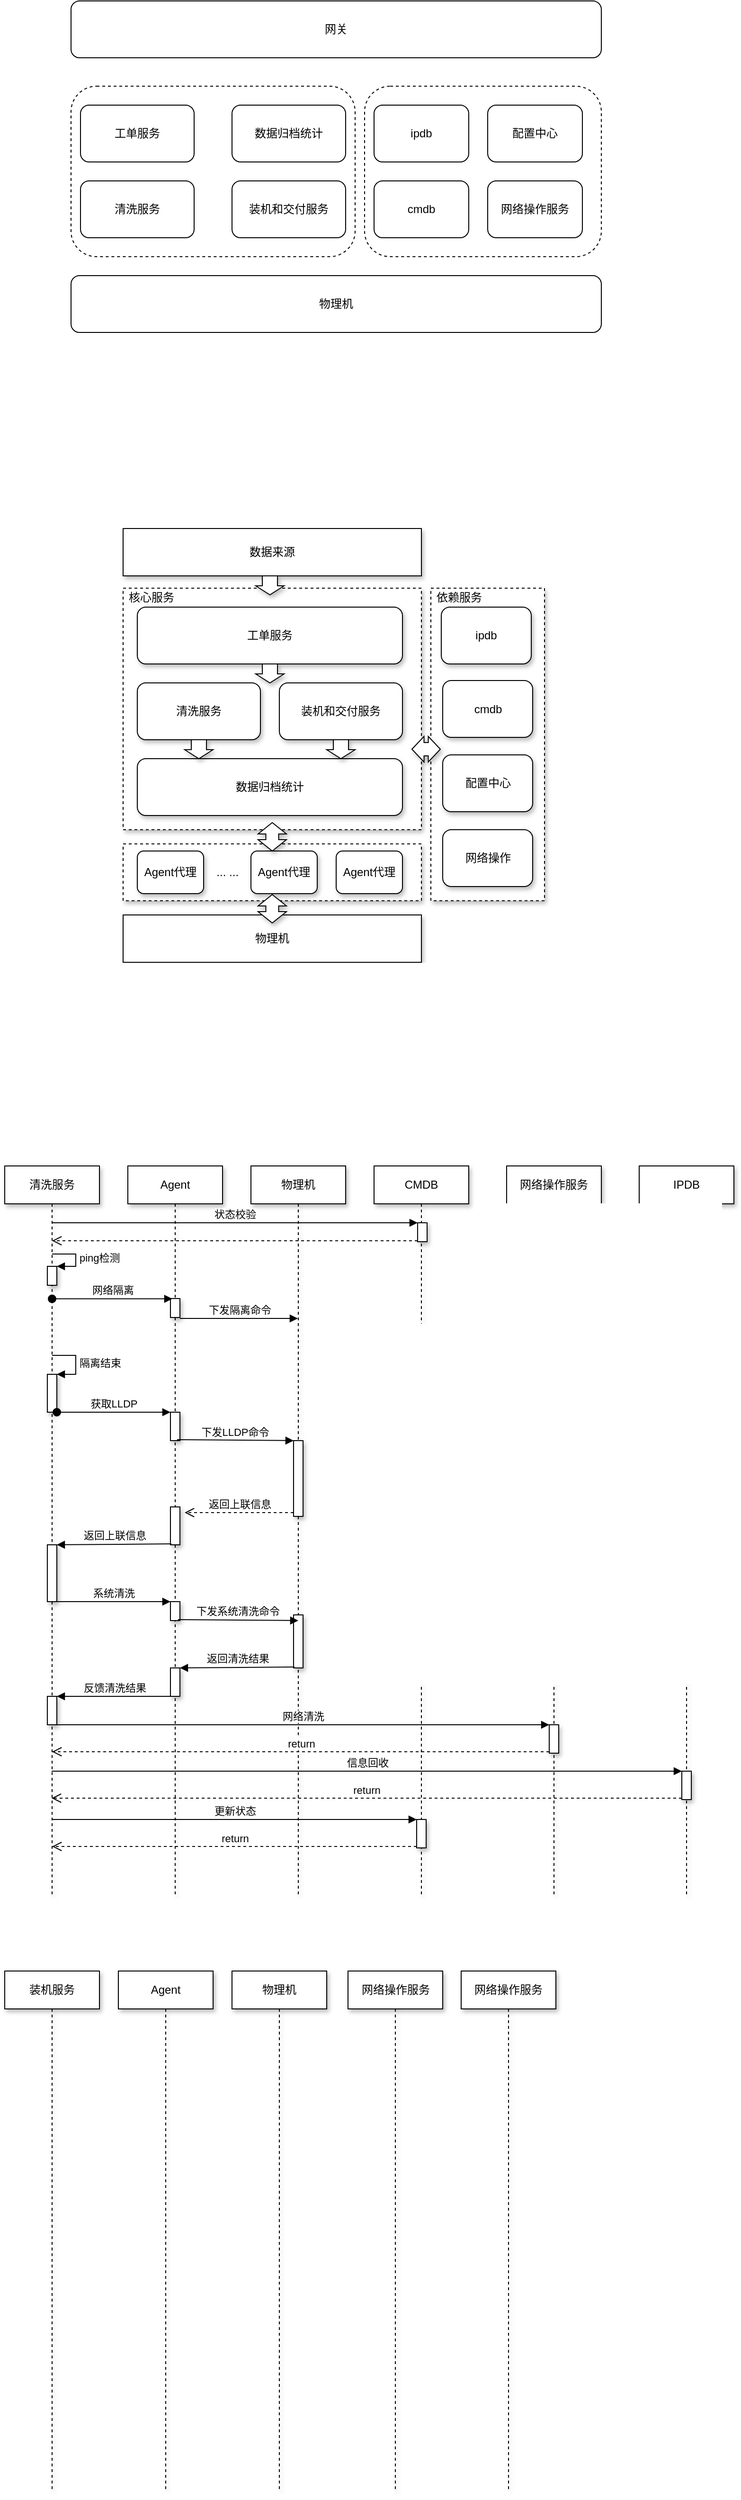<mxfile version="13.9.9" type="github">
  <diagram id="9rVEzW-SpP6ngm7IihFd" name="Page-1">
    <mxGraphModel dx="1106" dy="653" grid="1" gridSize="10" guides="1" tooltips="1" connect="1" arrows="1" fold="1" page="1" pageScale="1" pageWidth="827" pageHeight="1169" math="0" shadow="0">
      <root>
        <mxCell id="0" />
        <mxCell id="1" parent="0" />
        <mxCell id="4aAt2hUYj4eTFFzre9AV-24" value="&amp;nbsp; &amp;nbsp; &amp;nbsp; &amp;nbsp; &amp;nbsp; &amp;nbsp; &amp;nbsp; &amp;nbsp; &amp;nbsp; &amp;nbsp; &amp;nbsp; &amp;nbsp; &amp;nbsp; &amp;nbsp; &amp;nbsp;... ..." style="rounded=0;whiteSpace=wrap;html=1;dashed=1;align=left;strokeWidth=1;shadow=1;sketch=0;" parent="1" vertex="1">
          <mxGeometry x="165" y="940" width="315" height="60" as="geometry" />
        </mxCell>
        <mxCell id="4aAt2hUYj4eTFFzre9AV-23" value="" style="rounded=0;whiteSpace=wrap;html=1;dashed=1;strokeWidth=1;shadow=1;sketch=0;" parent="1" vertex="1">
          <mxGeometry x="165" y="670" width="315" height="255" as="geometry" />
        </mxCell>
        <mxCell id="4aAt2hUYj4eTFFzre9AV-15" value="" style="rounded=1;whiteSpace=wrap;html=1;align=left;dashed=1;" parent="1" vertex="1">
          <mxGeometry x="110" y="140" width="300" height="180" as="geometry" />
        </mxCell>
        <mxCell id="4aAt2hUYj4eTFFzre9AV-14" value="" style="rounded=1;whiteSpace=wrap;html=1;align=left;dashed=1;" parent="1" vertex="1">
          <mxGeometry x="420" y="140" width="250" height="180" as="geometry" />
        </mxCell>
        <mxCell id="fi-OY6GD4yZUwoU3DFPM-2" value="网关" style="rounded=1;whiteSpace=wrap;html=1;" parent="1" vertex="1">
          <mxGeometry x="110" y="50" width="560" height="60" as="geometry" />
        </mxCell>
        <mxCell id="4aAt2hUYj4eTFFzre9AV-2" value="清洗服务" style="rounded=1;whiteSpace=wrap;html=1;" parent="1" vertex="1">
          <mxGeometry x="120" y="240" width="120" height="60" as="geometry" />
        </mxCell>
        <mxCell id="4aAt2hUYj4eTFFzre9AV-3" value="装机和交付服务" style="rounded=1;whiteSpace=wrap;html=1;" parent="1" vertex="1">
          <mxGeometry x="280" y="240" width="120" height="60" as="geometry" />
        </mxCell>
        <mxCell id="4aAt2hUYj4eTFFzre9AV-5" value="工单服务" style="rounded=1;whiteSpace=wrap;html=1;" parent="1" vertex="1">
          <mxGeometry x="120" y="160" width="120" height="60" as="geometry" />
        </mxCell>
        <mxCell id="4aAt2hUYj4eTFFzre9AV-6" value="数据归档统计" style="rounded=1;whiteSpace=wrap;html=1;" parent="1" vertex="1">
          <mxGeometry x="280" y="160" width="120" height="60" as="geometry" />
        </mxCell>
        <mxCell id="4aAt2hUYj4eTFFzre9AV-10" value="ipdb" style="rounded=1;whiteSpace=wrap;html=1;" parent="1" vertex="1">
          <mxGeometry x="430" y="160" width="100" height="60" as="geometry" />
        </mxCell>
        <mxCell id="4aAt2hUYj4eTFFzre9AV-11" value="cmdb" style="rounded=1;whiteSpace=wrap;html=1;" parent="1" vertex="1">
          <mxGeometry x="430" y="240" width="100" height="60" as="geometry" />
        </mxCell>
        <mxCell id="4aAt2hUYj4eTFFzre9AV-12" value="网络操作服务" style="rounded=1;whiteSpace=wrap;html=1;" parent="1" vertex="1">
          <mxGeometry x="550" y="240" width="100" height="60" as="geometry" />
        </mxCell>
        <mxCell id="4aAt2hUYj4eTFFzre9AV-13" value="配置中心" style="rounded=1;whiteSpace=wrap;html=1;" parent="1" vertex="1">
          <mxGeometry x="550" y="160" width="100" height="60" as="geometry" />
        </mxCell>
        <mxCell id="4aAt2hUYj4eTFFzre9AV-17" value="清洗服务" style="rounded=1;whiteSpace=wrap;html=1;strokeWidth=1;shadow=1;sketch=0;" parent="1" vertex="1">
          <mxGeometry x="180" y="770" width="130" height="60" as="geometry" />
        </mxCell>
        <mxCell id="4aAt2hUYj4eTFFzre9AV-18" value="装机和交付服务" style="rounded=1;whiteSpace=wrap;html=1;strokeWidth=1;shadow=1;sketch=0;" parent="1" vertex="1">
          <mxGeometry x="330" y="770" width="130" height="60" as="geometry" />
        </mxCell>
        <mxCell id="4aAt2hUYj4eTFFzre9AV-19" value="工单服务" style="rounded=1;whiteSpace=wrap;html=1;strokeWidth=1;shadow=1;sketch=0;" parent="1" vertex="1">
          <mxGeometry x="180" y="690" width="280" height="60" as="geometry" />
        </mxCell>
        <mxCell id="4aAt2hUYj4eTFFzre9AV-20" value="数据归档统计" style="rounded=1;whiteSpace=wrap;html=1;strokeWidth=1;shadow=1;sketch=0;" parent="1" vertex="1">
          <mxGeometry x="180" y="850" width="280" height="60" as="geometry" />
        </mxCell>
        <mxCell id="4aAt2hUYj4eTFFzre9AV-21" value="Agent代理" style="rounded=1;whiteSpace=wrap;html=1;strokeWidth=1;shadow=1;sketch=0;" parent="1" vertex="1">
          <mxGeometry x="180" y="947.5" width="70" height="45" as="geometry" />
        </mxCell>
        <mxCell id="4aAt2hUYj4eTFFzre9AV-28" value="Agent代理" style="rounded=1;whiteSpace=wrap;html=1;strokeWidth=1;shadow=1;sketch=0;" parent="1" vertex="1">
          <mxGeometry x="300" y="947.5" width="70" height="45" as="geometry" />
        </mxCell>
        <mxCell id="4aAt2hUYj4eTFFzre9AV-29" value="Agent代理" style="rounded=1;whiteSpace=wrap;html=1;strokeWidth=1;shadow=1;sketch=0;" parent="1" vertex="1">
          <mxGeometry x="390" y="947.5" width="70" height="45" as="geometry" />
        </mxCell>
        <mxCell id="4aAt2hUYj4eTFFzre9AV-30" value="" style="rounded=0;whiteSpace=wrap;html=1;dashed=1;strokeWidth=1;shadow=1;sketch=0;" parent="1" vertex="1">
          <mxGeometry x="490" y="670" width="120" height="330" as="geometry" />
        </mxCell>
        <mxCell id="4aAt2hUYj4eTFFzre9AV-31" value="ipdb" style="rounded=1;whiteSpace=wrap;html=1;strokeWidth=1;shadow=1;sketch=0;" parent="1" vertex="1">
          <mxGeometry x="501" y="690" width="95" height="60" as="geometry" />
        </mxCell>
        <mxCell id="4aAt2hUYj4eTFFzre9AV-32" value="cmdb" style="rounded=1;whiteSpace=wrap;html=1;strokeWidth=1;shadow=1;sketch=0;" parent="1" vertex="1">
          <mxGeometry x="502.5" y="767.5" width="95" height="60" as="geometry" />
        </mxCell>
        <mxCell id="4aAt2hUYj4eTFFzre9AV-33" value="配置中心" style="rounded=1;whiteSpace=wrap;html=1;strokeWidth=1;shadow=1;sketch=0;" parent="1" vertex="1">
          <mxGeometry x="502.5" y="846" width="95" height="60" as="geometry" />
        </mxCell>
        <mxCell id="4aAt2hUYj4eTFFzre9AV-34" value="网络操作" style="rounded=1;whiteSpace=wrap;html=1;strokeWidth=1;shadow=1;sketch=0;" parent="1" vertex="1">
          <mxGeometry x="502.5" y="925" width="95" height="60" as="geometry" />
        </mxCell>
        <mxCell id="4aAt2hUYj4eTFFzre9AV-35" value="" style="shape=singleArrow;direction=south;whiteSpace=wrap;html=1;arrowWidth=0.533;arrowSize=0.475;strokeWidth=1;shadow=1;sketch=0;" parent="1" vertex="1">
          <mxGeometry x="305" y="750" width="30" height="20" as="geometry" />
        </mxCell>
        <mxCell id="4aAt2hUYj4eTFFzre9AV-37" value="" style="shape=singleArrow;direction=south;whiteSpace=wrap;html=1;arrowWidth=0.533;arrowSize=0.475;strokeWidth=1;shadow=1;sketch=0;" parent="1" vertex="1">
          <mxGeometry x="230" y="830" width="30" height="20" as="geometry" />
        </mxCell>
        <mxCell id="4aAt2hUYj4eTFFzre9AV-38" value="" style="shape=singleArrow;direction=south;whiteSpace=wrap;html=1;arrowWidth=0.533;arrowSize=0.475;strokeWidth=1;shadow=1;sketch=0;" parent="1" vertex="1">
          <mxGeometry x="380" y="830" width="30" height="20" as="geometry" />
        </mxCell>
        <mxCell id="4aAt2hUYj4eTFFzre9AV-40" value="" style="shape=doubleArrow;direction=south;whiteSpace=wrap;html=1;arrowWidth=0.45;arrowSize=0.4;strokeWidth=1;shadow=1;sketch=0;" parent="1" vertex="1">
          <mxGeometry x="307.5" y="917.5" width="30" height="30" as="geometry" />
        </mxCell>
        <mxCell id="4aAt2hUYj4eTFFzre9AV-42" value="" style="shape=doubleArrow;whiteSpace=wrap;html=1;arrowWidth=0.514;arrowSize=0.425;strokeWidth=1;shadow=1;sketch=0;" parent="1" vertex="1">
          <mxGeometry x="470" y="826.5" width="30" height="27" as="geometry" />
        </mxCell>
        <mxCell id="4aAt2hUYj4eTFFzre9AV-43" value="核心服务" style="text;html=1;strokeColor=none;fillColor=none;align=center;verticalAlign=middle;whiteSpace=wrap;rounded=0;strokeWidth=1;shadow=1;sketch=0;" parent="1" vertex="1">
          <mxGeometry x="170" y="670" width="50" height="20" as="geometry" />
        </mxCell>
        <mxCell id="4aAt2hUYj4eTFFzre9AV-44" value="依赖服务" style="text;html=1;strokeColor=none;fillColor=none;align=center;verticalAlign=middle;whiteSpace=wrap;rounded=0;strokeWidth=1;shadow=1;sketch=0;" parent="1" vertex="1">
          <mxGeometry x="490" y="670" width="60" height="20" as="geometry" />
        </mxCell>
        <mxCell id="4aAt2hUYj4eTFFzre9AV-45" value="数据来源" style="rounded=0;whiteSpace=wrap;html=1;strokeWidth=1;shadow=1;sketch=0;" parent="1" vertex="1">
          <mxGeometry x="165" y="607" width="315" height="50" as="geometry" />
        </mxCell>
        <mxCell id="4aAt2hUYj4eTFFzre9AV-46" value="物理机" style="rounded=0;whiteSpace=wrap;html=1;strokeWidth=1;shadow=1;sketch=0;" parent="1" vertex="1">
          <mxGeometry x="165" y="1015" width="315" height="50" as="geometry" />
        </mxCell>
        <mxCell id="4aAt2hUYj4eTFFzre9AV-47" value="" style="shape=doubleArrow;direction=south;whiteSpace=wrap;html=1;arrowWidth=0.45;arrowSize=0.4;strokeWidth=1;shadow=1;sketch=0;" parent="1" vertex="1">
          <mxGeometry x="307.5" y="993.5" width="30" height="30" as="geometry" />
        </mxCell>
        <mxCell id="4aAt2hUYj4eTFFzre9AV-48" value="" style="shape=singleArrow;direction=south;whiteSpace=wrap;html=1;arrowWidth=0.533;arrowSize=0.475;strokeWidth=1;shadow=1;sketch=0;" parent="1" vertex="1">
          <mxGeometry x="305" y="657" width="30" height="20" as="geometry" />
        </mxCell>
        <mxCell id="oSNlXyUaaBwn2S6Igrn4-1" value="物理机" style="rounded=1;whiteSpace=wrap;html=1;" vertex="1" parent="1">
          <mxGeometry x="110" y="340" width="560" height="60" as="geometry" />
        </mxCell>
        <mxCell id="oSNlXyUaaBwn2S6Igrn4-2" value="清洗服务" style="shape=umlLifeline;perimeter=lifelinePerimeter;whiteSpace=wrap;html=1;container=1;collapsible=0;recursiveResize=0;outlineConnect=0;shadow=1;sketch=0;strokeWidth=1;" vertex="1" parent="1">
          <mxGeometry x="40" y="1280" width="100" height="770" as="geometry" />
        </mxCell>
        <mxCell id="oSNlXyUaaBwn2S6Igrn4-11" value="" style="html=1;points=[];perimeter=orthogonalPerimeter;shadow=1;sketch=0;strokeWidth=1;" vertex="1" parent="oSNlXyUaaBwn2S6Igrn4-2">
          <mxGeometry x="45" y="106" width="10" height="20" as="geometry" />
        </mxCell>
        <mxCell id="oSNlXyUaaBwn2S6Igrn4-12" value="ping检测" style="edgeStyle=orthogonalEdgeStyle;html=1;align=left;spacingLeft=2;endArrow=block;rounded=0;entryX=1;entryY=0;" edge="1" target="oSNlXyUaaBwn2S6Igrn4-11" parent="oSNlXyUaaBwn2S6Igrn4-2">
          <mxGeometry relative="1" as="geometry">
            <mxPoint x="50" y="93" as="sourcePoint" />
            <Array as="points">
              <mxPoint x="75" y="93" />
            </Array>
          </mxGeometry>
        </mxCell>
        <mxCell id="oSNlXyUaaBwn2S6Igrn4-24" value="" style="html=1;points=[];perimeter=orthogonalPerimeter;shadow=1;sketch=0;strokeWidth=1;" vertex="1" parent="oSNlXyUaaBwn2S6Igrn4-2">
          <mxGeometry x="45" y="220" width="10" height="40" as="geometry" />
        </mxCell>
        <mxCell id="oSNlXyUaaBwn2S6Igrn4-25" value="隔离结束" style="edgeStyle=orthogonalEdgeStyle;html=1;align=left;spacingLeft=2;endArrow=block;rounded=0;entryX=1;entryY=0;" edge="1" target="oSNlXyUaaBwn2S6Igrn4-24" parent="oSNlXyUaaBwn2S6Igrn4-2">
          <mxGeometry relative="1" as="geometry">
            <mxPoint x="50" y="200" as="sourcePoint" />
            <Array as="points">
              <mxPoint x="75" y="200" />
            </Array>
          </mxGeometry>
        </mxCell>
        <mxCell id="oSNlXyUaaBwn2S6Igrn4-35" value="" style="html=1;points=[];perimeter=orthogonalPerimeter;shadow=1;sketch=0;strokeWidth=1;" vertex="1" parent="oSNlXyUaaBwn2S6Igrn4-2">
          <mxGeometry x="45" y="400" width="10" height="60" as="geometry" />
        </mxCell>
        <mxCell id="oSNlXyUaaBwn2S6Igrn4-49" value="" style="html=1;points=[];perimeter=orthogonalPerimeter;shadow=1;sketch=0;strokeWidth=1;" vertex="1" parent="oSNlXyUaaBwn2S6Igrn4-2">
          <mxGeometry x="45" y="560" width="10" height="30" as="geometry" />
        </mxCell>
        <mxCell id="oSNlXyUaaBwn2S6Igrn4-3" value="Agent" style="shape=umlLifeline;perimeter=lifelinePerimeter;whiteSpace=wrap;html=1;container=1;collapsible=0;recursiveResize=0;outlineConnect=0;shadow=1;sketch=0;strokeWidth=1;" vertex="1" parent="1">
          <mxGeometry x="170" y="1280" width="100" height="770" as="geometry" />
        </mxCell>
        <mxCell id="oSNlXyUaaBwn2S6Igrn4-13" value="" style="html=1;points=[];perimeter=orthogonalPerimeter;shadow=1;sketch=0;strokeWidth=1;" vertex="1" parent="oSNlXyUaaBwn2S6Igrn4-3">
          <mxGeometry x="45" y="140" width="10" height="20" as="geometry" />
        </mxCell>
        <mxCell id="oSNlXyUaaBwn2S6Igrn4-27" value="" style="html=1;points=[];perimeter=orthogonalPerimeter;shadow=1;sketch=0;strokeWidth=1;" vertex="1" parent="oSNlXyUaaBwn2S6Igrn4-3">
          <mxGeometry x="45" y="260" width="10" height="30" as="geometry" />
        </mxCell>
        <mxCell id="oSNlXyUaaBwn2S6Igrn4-32" value="" style="html=1;points=[];perimeter=orthogonalPerimeter;shadow=1;sketch=0;strokeWidth=1;" vertex="1" parent="oSNlXyUaaBwn2S6Igrn4-3">
          <mxGeometry x="45" y="360" width="10" height="40" as="geometry" />
        </mxCell>
        <mxCell id="oSNlXyUaaBwn2S6Igrn4-42" value="" style="html=1;points=[];perimeter=orthogonalPerimeter;shadow=1;sketch=0;strokeWidth=1;" vertex="1" parent="oSNlXyUaaBwn2S6Igrn4-3">
          <mxGeometry x="45" y="460" width="10" height="20" as="geometry" />
        </mxCell>
        <mxCell id="oSNlXyUaaBwn2S6Igrn4-46" value="" style="html=1;points=[];perimeter=orthogonalPerimeter;shadow=1;sketch=0;strokeWidth=1;" vertex="1" parent="oSNlXyUaaBwn2S6Igrn4-3">
          <mxGeometry x="45" y="530" width="10" height="30" as="geometry" />
        </mxCell>
        <mxCell id="oSNlXyUaaBwn2S6Igrn4-4" value="物理机" style="shape=umlLifeline;perimeter=lifelinePerimeter;whiteSpace=wrap;html=1;container=1;collapsible=0;recursiveResize=0;outlineConnect=0;shadow=1;sketch=0;strokeWidth=1;" vertex="1" parent="1">
          <mxGeometry x="300" y="1280" width="100" height="770" as="geometry" />
        </mxCell>
        <mxCell id="oSNlXyUaaBwn2S6Igrn4-29" value="" style="html=1;points=[];perimeter=orthogonalPerimeter;shadow=1;sketch=0;strokeWidth=1;" vertex="1" parent="oSNlXyUaaBwn2S6Igrn4-4">
          <mxGeometry x="45" y="290" width="10" height="80" as="geometry" />
        </mxCell>
        <mxCell id="oSNlXyUaaBwn2S6Igrn4-39" value="" style="html=1;points=[];perimeter=orthogonalPerimeter;shadow=1;sketch=0;strokeWidth=1;" vertex="1" parent="oSNlXyUaaBwn2S6Igrn4-4">
          <mxGeometry x="45" y="474" width="10" height="56" as="geometry" />
        </mxCell>
        <mxCell id="oSNlXyUaaBwn2S6Igrn4-5" value="CMDB" style="shape=umlLifeline;perimeter=lifelinePerimeter;whiteSpace=wrap;html=1;container=1;collapsible=0;recursiveResize=0;outlineConnect=0;shadow=1;sketch=0;strokeWidth=1;" vertex="1" parent="1">
          <mxGeometry x="430" y="1280" width="100" height="770" as="geometry" />
        </mxCell>
        <mxCell id="oSNlXyUaaBwn2S6Igrn4-8" value="" style="html=1;points=[];perimeter=orthogonalPerimeter;shadow=1;sketch=0;strokeWidth=1;" vertex="1" parent="oSNlXyUaaBwn2S6Igrn4-5">
          <mxGeometry x="46" y="60" width="10" height="20" as="geometry" />
        </mxCell>
        <mxCell id="oSNlXyUaaBwn2S6Igrn4-63" value="" style="html=1;points=[];perimeter=orthogonalPerimeter;shadow=1;sketch=0;strokeWidth=1;" vertex="1" parent="oSNlXyUaaBwn2S6Igrn4-5">
          <mxGeometry x="45" y="690" width="10" height="30" as="geometry" />
        </mxCell>
        <mxCell id="oSNlXyUaaBwn2S6Igrn4-6" value="网络操作服务" style="shape=umlLifeline;perimeter=lifelinePerimeter;whiteSpace=wrap;html=1;container=1;collapsible=0;recursiveResize=0;outlineConnect=0;shadow=1;sketch=0;strokeWidth=1;" vertex="1" parent="1">
          <mxGeometry x="570" y="1280" width="100" height="770" as="geometry" />
        </mxCell>
        <mxCell id="oSNlXyUaaBwn2S6Igrn4-52" value="" style="html=1;points=[];perimeter=orthogonalPerimeter;shadow=1;sketch=0;strokeWidth=1;" vertex="1" parent="oSNlXyUaaBwn2S6Igrn4-6">
          <mxGeometry x="45" y="590" width="10" height="30" as="geometry" />
        </mxCell>
        <mxCell id="oSNlXyUaaBwn2S6Igrn4-7" value="IPDB" style="shape=umlLifeline;perimeter=lifelinePerimeter;whiteSpace=wrap;html=1;container=1;collapsible=0;recursiveResize=0;outlineConnect=0;shadow=1;sketch=0;strokeWidth=1;" vertex="1" parent="1">
          <mxGeometry x="710" y="1280" width="100" height="770" as="geometry" />
        </mxCell>
        <mxCell id="oSNlXyUaaBwn2S6Igrn4-55" value="" style="html=1;points=[];perimeter=orthogonalPerimeter;shadow=1;sketch=0;strokeWidth=1;" vertex="1" parent="oSNlXyUaaBwn2S6Igrn4-7">
          <mxGeometry x="45" y="639" width="10" height="30" as="geometry" />
        </mxCell>
        <mxCell id="oSNlXyUaaBwn2S6Igrn4-9" value="状态校验" style="html=1;verticalAlign=bottom;endArrow=block;entryX=0;entryY=0;" edge="1" target="oSNlXyUaaBwn2S6Igrn4-8" parent="1" source="oSNlXyUaaBwn2S6Igrn4-2">
          <mxGeometry relative="1" as="geometry">
            <mxPoint x="406" y="1340" as="sourcePoint" />
          </mxGeometry>
        </mxCell>
        <mxCell id="oSNlXyUaaBwn2S6Igrn4-10" value="" style="html=1;verticalAlign=bottom;endArrow=open;dashed=1;endSize=8;exitX=0;exitY=0.95;" edge="1" source="oSNlXyUaaBwn2S6Igrn4-8" parent="1" target="oSNlXyUaaBwn2S6Igrn4-2">
          <mxGeometry relative="1" as="geometry">
            <mxPoint x="406" y="1416" as="targetPoint" />
          </mxGeometry>
        </mxCell>
        <mxCell id="oSNlXyUaaBwn2S6Igrn4-14" value="网络隔离" style="html=1;verticalAlign=bottom;startArrow=oval;endArrow=block;startSize=8;entryX=0.2;entryY=0.013;entryDx=0;entryDy=0;entryPerimeter=0;" edge="1" target="oSNlXyUaaBwn2S6Igrn4-13" parent="1" source="oSNlXyUaaBwn2S6Igrn4-2">
          <mxGeometry relative="1" as="geometry">
            <mxPoint x="155" y="1420" as="sourcePoint" />
          </mxGeometry>
        </mxCell>
        <mxCell id="oSNlXyUaaBwn2S6Igrn4-19" value="下发隔离命令" style="html=1;verticalAlign=bottom;endArrow=block;exitX=1;exitY=1.05;exitDx=0;exitDy=0;exitPerimeter=0;" edge="1" target="oSNlXyUaaBwn2S6Igrn4-4" parent="1" source="oSNlXyUaaBwn2S6Igrn4-13">
          <mxGeometry relative="1" as="geometry">
            <mxPoint x="276" y="1432" as="sourcePoint" />
            <mxPoint x="345" y="1440" as="targetPoint" />
          </mxGeometry>
        </mxCell>
        <mxCell id="oSNlXyUaaBwn2S6Igrn4-28" value="获取LLDP" style="html=1;verticalAlign=bottom;startArrow=oval;endArrow=block;startSize=8;" edge="1" target="oSNlXyUaaBwn2S6Igrn4-27" parent="1" source="oSNlXyUaaBwn2S6Igrn4-24">
          <mxGeometry relative="1" as="geometry">
            <mxPoint x="155" y="1540" as="sourcePoint" />
          </mxGeometry>
        </mxCell>
        <mxCell id="oSNlXyUaaBwn2S6Igrn4-30" value="下发LLDP命令" style="html=1;verticalAlign=bottom;endArrow=block;entryX=0;entryY=0;exitX=0.7;exitY=0.967;exitDx=0;exitDy=0;exitPerimeter=0;" edge="1" target="oSNlXyUaaBwn2S6Igrn4-29" parent="1" source="oSNlXyUaaBwn2S6Igrn4-27">
          <mxGeometry relative="1" as="geometry">
            <mxPoint x="275" y="1570" as="sourcePoint" />
          </mxGeometry>
        </mxCell>
        <mxCell id="oSNlXyUaaBwn2S6Igrn4-31" value="返回上联信息" style="html=1;verticalAlign=bottom;endArrow=open;dashed=1;endSize=8;exitX=0;exitY=0.95;" edge="1" source="oSNlXyUaaBwn2S6Igrn4-29" parent="1">
          <mxGeometry relative="1" as="geometry">
            <mxPoint x="230" y="1646" as="targetPoint" />
          </mxGeometry>
        </mxCell>
        <mxCell id="oSNlXyUaaBwn2S6Igrn4-36" value="返回上联信息" style="html=1;verticalAlign=bottom;endArrow=block;entryX=1;entryY=0;exitX=0.1;exitY=0.975;exitDx=0;exitDy=0;exitPerimeter=0;" edge="1" target="oSNlXyUaaBwn2S6Igrn4-35" parent="1" source="oSNlXyUaaBwn2S6Igrn4-32">
          <mxGeometry relative="1" as="geometry">
            <mxPoint x="155" y="1680" as="sourcePoint" />
          </mxGeometry>
        </mxCell>
        <mxCell id="oSNlXyUaaBwn2S6Igrn4-43" value="系统清洗" style="html=1;verticalAlign=bottom;endArrow=block;entryX=0;entryY=0;exitX=0.9;exitY=1;exitDx=0;exitDy=0;exitPerimeter=0;" edge="1" target="oSNlXyUaaBwn2S6Igrn4-42" parent="1" source="oSNlXyUaaBwn2S6Igrn4-35">
          <mxGeometry relative="1" as="geometry">
            <mxPoint x="145" y="1740" as="sourcePoint" />
          </mxGeometry>
        </mxCell>
        <mxCell id="oSNlXyUaaBwn2S6Igrn4-45" value="下发系统清洗命令" style="html=1;verticalAlign=bottom;endArrow=block;exitX=0.8;exitY=0.95;exitDx=0;exitDy=0;exitPerimeter=0;" edge="1" parent="1" source="oSNlXyUaaBwn2S6Igrn4-42">
          <mxGeometry relative="1" as="geometry">
            <mxPoint x="230" y="1760" as="sourcePoint" />
            <mxPoint x="350" y="1760" as="targetPoint" />
          </mxGeometry>
        </mxCell>
        <mxCell id="oSNlXyUaaBwn2S6Igrn4-47" value="返回清洗结果" style="html=1;verticalAlign=bottom;endArrow=block;entryX=1;entryY=0;exitX=0.1;exitY=0.982;exitDx=0;exitDy=0;exitPerimeter=0;" edge="1" target="oSNlXyUaaBwn2S6Igrn4-46" parent="1" source="oSNlXyUaaBwn2S6Igrn4-39">
          <mxGeometry relative="1" as="geometry">
            <mxPoint x="285" y="1810" as="sourcePoint" />
          </mxGeometry>
        </mxCell>
        <mxCell id="oSNlXyUaaBwn2S6Igrn4-50" value="反馈清洗结果" style="html=1;verticalAlign=bottom;endArrow=block;entryX=1;entryY=0;" edge="1" target="oSNlXyUaaBwn2S6Igrn4-49" parent="1">
          <mxGeometry relative="1" as="geometry">
            <mxPoint x="216" y="1840" as="sourcePoint" />
          </mxGeometry>
        </mxCell>
        <mxCell id="oSNlXyUaaBwn2S6Igrn4-53" value="网络清洗" style="html=1;verticalAlign=bottom;endArrow=block;entryX=0;entryY=0;exitX=0.9;exitY=1;exitDx=0;exitDy=0;exitPerimeter=0;" edge="1" target="oSNlXyUaaBwn2S6Igrn4-52" parent="1" source="oSNlXyUaaBwn2S6Igrn4-49">
          <mxGeometry relative="1" as="geometry">
            <mxPoint x="545" y="1870" as="sourcePoint" />
          </mxGeometry>
        </mxCell>
        <mxCell id="oSNlXyUaaBwn2S6Igrn4-54" value="return" style="html=1;verticalAlign=bottom;endArrow=open;dashed=1;endSize=8;exitX=0;exitY=0.95;" edge="1" source="oSNlXyUaaBwn2S6Igrn4-52" parent="1" target="oSNlXyUaaBwn2S6Igrn4-2">
          <mxGeometry relative="1" as="geometry">
            <mxPoint x="545" y="1946" as="targetPoint" />
          </mxGeometry>
        </mxCell>
        <mxCell id="oSNlXyUaaBwn2S6Igrn4-56" value="信息回收" style="html=1;verticalAlign=bottom;endArrow=block;entryX=0;entryY=0;" edge="1" target="oSNlXyUaaBwn2S6Igrn4-55" parent="1">
          <mxGeometry relative="1" as="geometry">
            <mxPoint x="89.5" y="1919" as="sourcePoint" />
          </mxGeometry>
        </mxCell>
        <mxCell id="oSNlXyUaaBwn2S6Igrn4-57" value="return" style="html=1;verticalAlign=bottom;endArrow=open;dashed=1;endSize=8;exitX=0;exitY=0.95;" edge="1" source="oSNlXyUaaBwn2S6Igrn4-55" parent="1">
          <mxGeometry relative="1" as="geometry">
            <mxPoint x="89.5" y="1947.5" as="targetPoint" />
          </mxGeometry>
        </mxCell>
        <mxCell id="oSNlXyUaaBwn2S6Igrn4-58" value="装机服务" style="shape=umlLifeline;perimeter=lifelinePerimeter;whiteSpace=wrap;html=1;container=1;collapsible=0;recursiveResize=0;outlineConnect=0;shadow=1;sketch=0;strokeWidth=1;" vertex="1" parent="1">
          <mxGeometry x="40" y="2130" width="100" height="550" as="geometry" />
        </mxCell>
        <mxCell id="oSNlXyUaaBwn2S6Igrn4-59" value="Agent" style="shape=umlLifeline;perimeter=lifelinePerimeter;whiteSpace=wrap;html=1;container=1;collapsible=0;recursiveResize=0;outlineConnect=0;shadow=1;sketch=0;strokeWidth=1;" vertex="1" parent="1">
          <mxGeometry x="160" y="2130" width="100" height="550" as="geometry" />
        </mxCell>
        <mxCell id="oSNlXyUaaBwn2S6Igrn4-60" value="物理机&lt;span style=&quot;color: rgba(0 , 0 , 0 , 0) ; font-family: monospace ; font-size: 0px&quot;&gt;%3CmxGraphModel%3E%3Croot%3E%3CmxCell%20id%3D%220%22%2F%3E%3CmxCell%20id%3D%221%22%20parent%3D%220%22%2F%3E%3CmxCell%20id%3D%222%22%20value%3D%22Agent%22%20style%3D%22shape%3DumlLifeline%3Bperimeter%3DlifelinePerimeter%3BwhiteSpace%3Dwrap%3Bhtml%3D1%3Bcontainer%3D1%3Bcollapsible%3D0%3BrecursiveResize%3D0%3BoutlineConnect%3D0%3Bshadow%3D1%3Bsketch%3D0%3BstrokeWidth%3D1%3B%22%20vertex%3D%221%22%20parent%3D%221%22%3E%3CmxGeometry%20x%3D%22160%22%20y%3D%222130%22%20width%3D%22100%22%20height%3D%22550%22%20as%3D%22geometry%22%2F%3E%3C%2FmxCell%3E%3C%2Froot%3E%3C%2FmxGraphModel%3E&lt;/span&gt;" style="shape=umlLifeline;perimeter=lifelinePerimeter;whiteSpace=wrap;html=1;container=1;collapsible=0;recursiveResize=0;outlineConnect=0;shadow=1;sketch=0;strokeWidth=1;" vertex="1" parent="1">
          <mxGeometry x="280" y="2130" width="100" height="550" as="geometry" />
        </mxCell>
        <mxCell id="oSNlXyUaaBwn2S6Igrn4-61" value="网络操作服务" style="shape=umlLifeline;perimeter=lifelinePerimeter;whiteSpace=wrap;html=1;container=1;collapsible=0;recursiveResize=0;outlineConnect=0;shadow=1;sketch=0;strokeWidth=1;" vertex="1" parent="1">
          <mxGeometry x="402.5" y="2130" width="100" height="550" as="geometry" />
        </mxCell>
        <mxCell id="oSNlXyUaaBwn2S6Igrn4-62" value="网络操作服务" style="shape=umlLifeline;perimeter=lifelinePerimeter;whiteSpace=wrap;html=1;container=1;collapsible=0;recursiveResize=0;outlineConnect=0;shadow=1;sketch=0;strokeWidth=1;" vertex="1" parent="1">
          <mxGeometry x="522" y="2130" width="100" height="550" as="geometry" />
        </mxCell>
        <mxCell id="oSNlXyUaaBwn2S6Igrn4-64" value="更新状态" style="html=1;verticalAlign=bottom;endArrow=block;entryX=0;entryY=0;" edge="1" target="oSNlXyUaaBwn2S6Igrn4-63" parent="1" source="oSNlXyUaaBwn2S6Igrn4-2">
          <mxGeometry relative="1" as="geometry">
            <mxPoint x="405" y="1970" as="sourcePoint" />
          </mxGeometry>
        </mxCell>
        <mxCell id="oSNlXyUaaBwn2S6Igrn4-65" value="return" style="html=1;verticalAlign=bottom;endArrow=open;dashed=1;endSize=8;exitX=0;exitY=0.95;" edge="1" source="oSNlXyUaaBwn2S6Igrn4-63" parent="1" target="oSNlXyUaaBwn2S6Igrn4-2">
          <mxGeometry relative="1" as="geometry">
            <mxPoint x="405" y="2046" as="targetPoint" />
          </mxGeometry>
        </mxCell>
      </root>
    </mxGraphModel>
  </diagram>
</mxfile>
